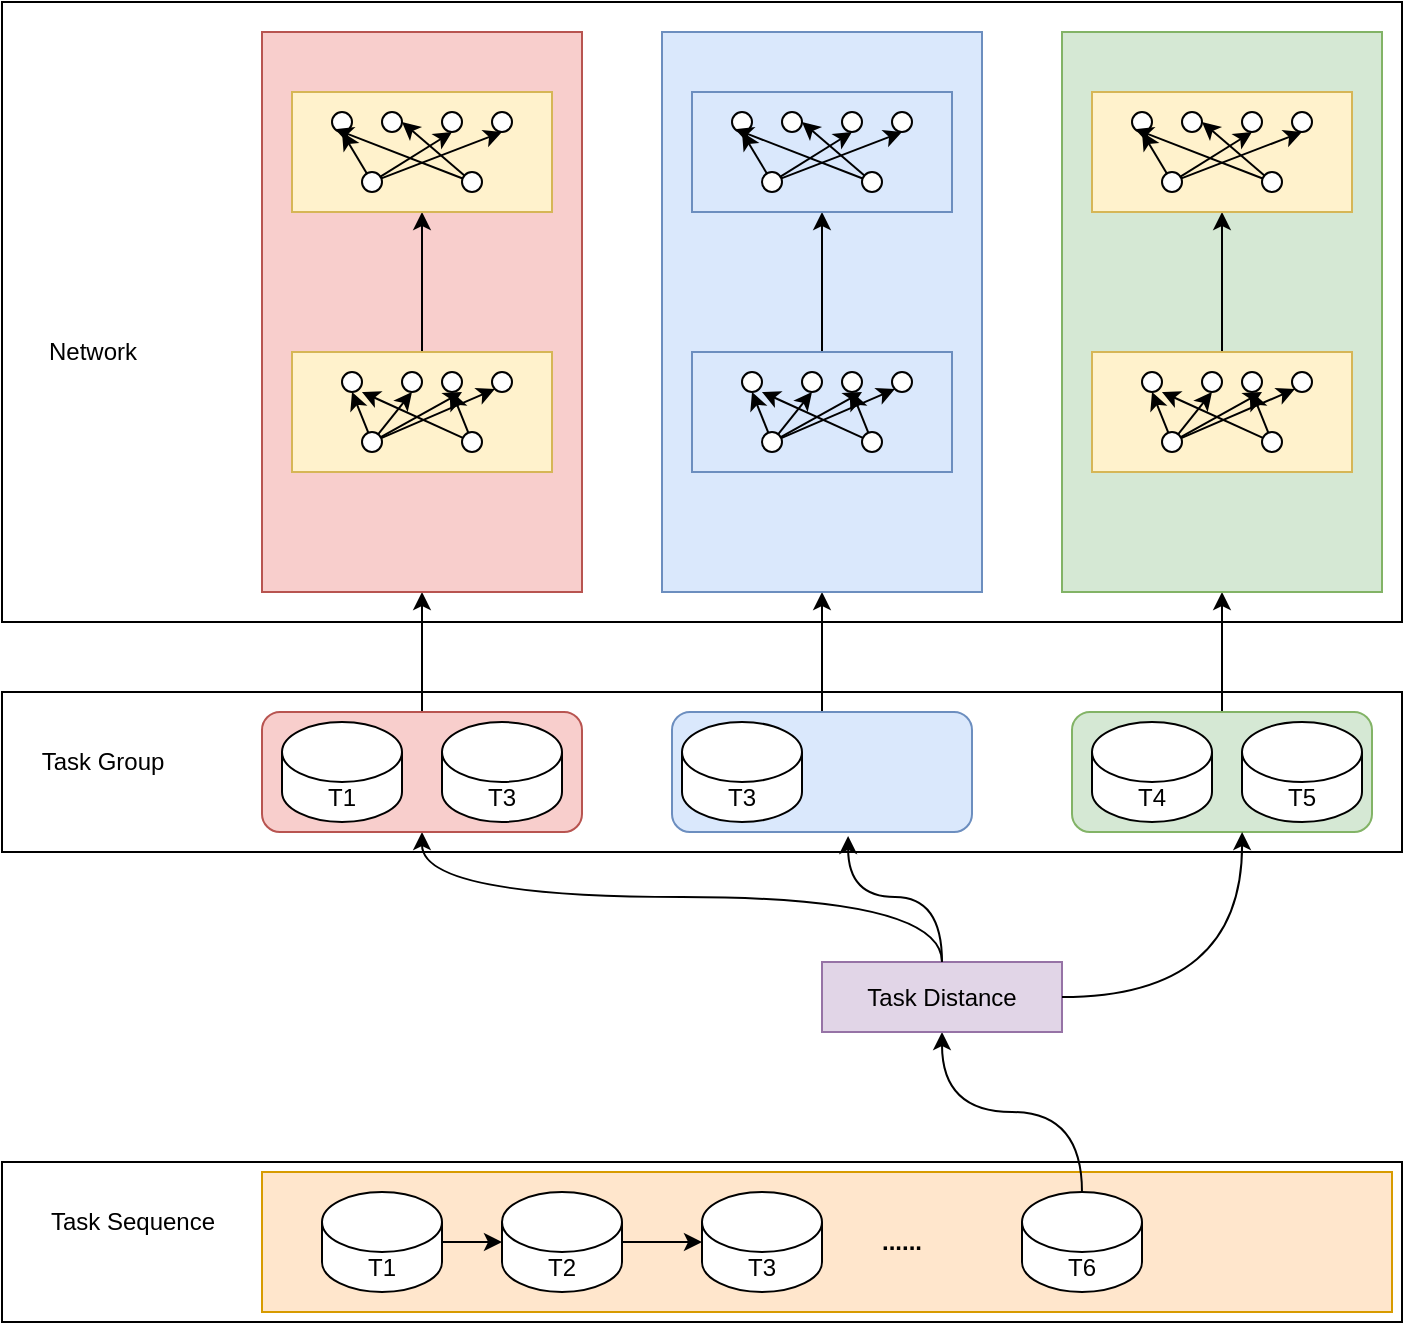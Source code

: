 <mxfile version="22.1.17" type="github">
  <diagram name="第 1 页" id="f4njisZxcb7KHx6AV2XZ">
    <mxGraphModel dx="1877" dy="676" grid="1" gridSize="10" guides="1" tooltips="1" connect="1" arrows="1" fold="1" page="1" pageScale="1" pageWidth="827" pageHeight="1169" math="0" shadow="0">
      <root>
        <mxCell id="0" />
        <mxCell id="1" parent="0" />
        <mxCell id="Wq-1Q248FEYo-H4DawHo-143" value="" style="rounded=0;whiteSpace=wrap;html=1;" vertex="1" parent="1">
          <mxGeometry x="-90" y="105" width="700" height="310" as="geometry" />
        </mxCell>
        <mxCell id="Wq-1Q248FEYo-H4DawHo-141" value="" style="rounded=0;whiteSpace=wrap;html=1;" vertex="1" parent="1">
          <mxGeometry x="-90" y="685" width="700" height="80" as="geometry" />
        </mxCell>
        <mxCell id="Wq-1Q248FEYo-H4DawHo-139" value="" style="rounded=0;whiteSpace=wrap;html=1;" vertex="1" parent="1">
          <mxGeometry x="-90" y="450" width="700" height="80" as="geometry" />
        </mxCell>
        <mxCell id="Wq-1Q248FEYo-H4DawHo-3" value="" style="rounded=0;whiteSpace=wrap;html=1;fillColor=#ffe6cc;strokeColor=#d79b00;" vertex="1" parent="1">
          <mxGeometry x="40" y="690" width="565" height="70" as="geometry" />
        </mxCell>
        <mxCell id="Wq-1Q248FEYo-H4DawHo-4" value="" style="edgeStyle=orthogonalEdgeStyle;rounded=0;orthogonalLoop=1;jettySize=auto;html=1;" edge="1" parent="1" source="Wq-1Q248FEYo-H4DawHo-5" target="Wq-1Q248FEYo-H4DawHo-6">
          <mxGeometry relative="1" as="geometry" />
        </mxCell>
        <mxCell id="Wq-1Q248FEYo-H4DawHo-5" value="T1" style="shape=cylinder3;whiteSpace=wrap;html=1;boundedLbl=1;backgroundOutline=1;size=15;" vertex="1" parent="1">
          <mxGeometry x="70" y="700" width="60" height="50" as="geometry" />
        </mxCell>
        <mxCell id="Wq-1Q248FEYo-H4DawHo-6" value="T2" style="shape=cylinder3;whiteSpace=wrap;html=1;boundedLbl=1;backgroundOutline=1;size=15;" vertex="1" parent="1">
          <mxGeometry x="160" y="700" width="60" height="50" as="geometry" />
        </mxCell>
        <mxCell id="Wq-1Q248FEYo-H4DawHo-7" value="T3" style="shape=cylinder3;whiteSpace=wrap;html=1;boundedLbl=1;backgroundOutline=1;size=15;" vertex="1" parent="1">
          <mxGeometry x="260" y="700" width="60" height="50" as="geometry" />
        </mxCell>
        <mxCell id="Wq-1Q248FEYo-H4DawHo-8" style="rounded=0;orthogonalLoop=1;jettySize=auto;html=1;entryX=0.5;entryY=1;entryDx=0;entryDy=0;edgeStyle=orthogonalEdgeStyle;curved=1;" edge="1" parent="1" source="Wq-1Q248FEYo-H4DawHo-9" target="Wq-1Q248FEYo-H4DawHo-13">
          <mxGeometry relative="1" as="geometry" />
        </mxCell>
        <mxCell id="Wq-1Q248FEYo-H4DawHo-9" value="T6" style="shape=cylinder3;whiteSpace=wrap;html=1;boundedLbl=1;backgroundOutline=1;size=15;" vertex="1" parent="1">
          <mxGeometry x="420" y="700" width="60" height="50" as="geometry" />
        </mxCell>
        <mxCell id="Wq-1Q248FEYo-H4DawHo-10" value="&lt;b&gt;......&lt;/b&gt;" style="text;strokeColor=none;align=center;fillColor=none;html=1;verticalAlign=middle;whiteSpace=wrap;rounded=0;" vertex="1" parent="1">
          <mxGeometry x="330" y="710" width="60" height="30" as="geometry" />
        </mxCell>
        <mxCell id="Wq-1Q248FEYo-H4DawHo-11" style="edgeStyle=orthogonalEdgeStyle;rounded=0;orthogonalLoop=1;jettySize=auto;html=1;" edge="1" parent="1" source="Wq-1Q248FEYo-H4DawHo-6">
          <mxGeometry relative="1" as="geometry">
            <mxPoint x="260" y="725" as="targetPoint" />
          </mxGeometry>
        </mxCell>
        <mxCell id="Wq-1Q248FEYo-H4DawHo-12" style="edgeStyle=orthogonalEdgeStyle;rounded=0;orthogonalLoop=1;jettySize=auto;html=1;entryX=0.5;entryY=1;entryDx=0;entryDy=0;curved=1;exitX=0.5;exitY=0;exitDx=0;exitDy=0;" edge="1" parent="1" source="Wq-1Q248FEYo-H4DawHo-13" target="Wq-1Q248FEYo-H4DawHo-15">
          <mxGeometry relative="1" as="geometry" />
        </mxCell>
        <mxCell id="Wq-1Q248FEYo-H4DawHo-13" value="Task Distance" style="rounded=0;whiteSpace=wrap;html=1;fillColor=#e1d5e7;strokeColor=#9673a6;" vertex="1" parent="1">
          <mxGeometry x="320" y="585" width="120" height="35" as="geometry" />
        </mxCell>
        <mxCell id="Wq-1Q248FEYo-H4DawHo-14" style="edgeStyle=orthogonalEdgeStyle;rounded=0;orthogonalLoop=1;jettySize=auto;html=1;entryX=0.5;entryY=1;entryDx=0;entryDy=0;" edge="1" parent="1" source="Wq-1Q248FEYo-H4DawHo-15" target="Wq-1Q248FEYo-H4DawHo-26">
          <mxGeometry relative="1" as="geometry" />
        </mxCell>
        <mxCell id="Wq-1Q248FEYo-H4DawHo-15" value="" style="rounded=1;whiteSpace=wrap;html=1;fillColor=#f8cecc;strokeColor=#b85450;" vertex="1" parent="1">
          <mxGeometry x="40" y="460" width="160" height="60" as="geometry" />
        </mxCell>
        <mxCell id="Wq-1Q248FEYo-H4DawHo-16" value="T1" style="shape=cylinder3;whiteSpace=wrap;html=1;boundedLbl=1;backgroundOutline=1;size=15;" vertex="1" parent="1">
          <mxGeometry x="50" y="465" width="60" height="50" as="geometry" />
        </mxCell>
        <mxCell id="Wq-1Q248FEYo-H4DawHo-17" value="T3" style="shape=cylinder3;whiteSpace=wrap;html=1;boundedLbl=1;backgroundOutline=1;size=15;" vertex="1" parent="1">
          <mxGeometry x="130" y="465" width="60" height="50" as="geometry" />
        </mxCell>
        <mxCell id="Wq-1Q248FEYo-H4DawHo-137" value="" style="edgeStyle=orthogonalEdgeStyle;rounded=0;orthogonalLoop=1;jettySize=auto;html=1;" edge="1" parent="1" source="Wq-1Q248FEYo-H4DawHo-18" target="Wq-1Q248FEYo-H4DawHo-83">
          <mxGeometry relative="1" as="geometry" />
        </mxCell>
        <mxCell id="Wq-1Q248FEYo-H4DawHo-18" value="" style="rounded=1;whiteSpace=wrap;html=1;fillColor=#dae8fc;strokeColor=#6c8ebf;" vertex="1" parent="1">
          <mxGeometry x="245" y="460" width="150" height="60" as="geometry" />
        </mxCell>
        <mxCell id="Wq-1Q248FEYo-H4DawHo-19" value="T3" style="shape=cylinder3;whiteSpace=wrap;html=1;boundedLbl=1;backgroundOutline=1;size=15;" vertex="1" parent="1">
          <mxGeometry x="250" y="465" width="60" height="50" as="geometry" />
        </mxCell>
        <mxCell id="Wq-1Q248FEYo-H4DawHo-138" value="" style="edgeStyle=orthogonalEdgeStyle;rounded=0;orthogonalLoop=1;jettySize=auto;html=1;" edge="1" parent="1" source="Wq-1Q248FEYo-H4DawHo-20" target="Wq-1Q248FEYo-H4DawHo-110">
          <mxGeometry relative="1" as="geometry" />
        </mxCell>
        <mxCell id="Wq-1Q248FEYo-H4DawHo-20" value="" style="rounded=1;whiteSpace=wrap;html=1;fillColor=#d5e8d4;strokeColor=#82b366;" vertex="1" parent="1">
          <mxGeometry x="445" y="460" width="150" height="60" as="geometry" />
        </mxCell>
        <mxCell id="Wq-1Q248FEYo-H4DawHo-21" value="T4" style="shape=cylinder3;whiteSpace=wrap;html=1;boundedLbl=1;backgroundOutline=1;size=15;" vertex="1" parent="1">
          <mxGeometry x="455" y="465" width="60" height="50" as="geometry" />
        </mxCell>
        <mxCell id="Wq-1Q248FEYo-H4DawHo-22" value="T5" style="shape=cylinder3;whiteSpace=wrap;html=1;boundedLbl=1;backgroundOutline=1;size=15;" vertex="1" parent="1">
          <mxGeometry x="530" y="465" width="60" height="50" as="geometry" />
        </mxCell>
        <mxCell id="Wq-1Q248FEYo-H4DawHo-23" style="edgeStyle=orthogonalEdgeStyle;rounded=0;orthogonalLoop=1;jettySize=auto;html=1;entryX=0.587;entryY=1.033;entryDx=0;entryDy=0;entryPerimeter=0;curved=1;" edge="1" parent="1" source="Wq-1Q248FEYo-H4DawHo-13" target="Wq-1Q248FEYo-H4DawHo-18">
          <mxGeometry relative="1" as="geometry" />
        </mxCell>
        <mxCell id="Wq-1Q248FEYo-H4DawHo-24" style="edgeStyle=orthogonalEdgeStyle;rounded=0;orthogonalLoop=1;jettySize=auto;html=1;entryX=0.567;entryY=1;entryDx=0;entryDy=0;entryPerimeter=0;curved=1;" edge="1" parent="1" source="Wq-1Q248FEYo-H4DawHo-13" target="Wq-1Q248FEYo-H4DawHo-20">
          <mxGeometry relative="1" as="geometry" />
        </mxCell>
        <mxCell id="Wq-1Q248FEYo-H4DawHo-26" value="" style="rounded=0;whiteSpace=wrap;html=1;fillColor=#f8cecc;strokeColor=#b85450;" vertex="1" parent="1">
          <mxGeometry x="40" y="120" width="160" height="280" as="geometry" />
        </mxCell>
        <mxCell id="Wq-1Q248FEYo-H4DawHo-27" style="edgeStyle=orthogonalEdgeStyle;rounded=0;orthogonalLoop=1;jettySize=auto;html=1;" edge="1" parent="1" source="Wq-1Q248FEYo-H4DawHo-28" target="Wq-1Q248FEYo-H4DawHo-41">
          <mxGeometry relative="1" as="geometry" />
        </mxCell>
        <mxCell id="Wq-1Q248FEYo-H4DawHo-28" value="" style="rounded=0;whiteSpace=wrap;html=1;fillColor=#fff2cc;strokeColor=#d6b656;" vertex="1" parent="1">
          <mxGeometry x="55" y="280" width="130" height="60" as="geometry" />
        </mxCell>
        <mxCell id="Wq-1Q248FEYo-H4DawHo-29" style="rounded=0;orthogonalLoop=1;jettySize=auto;html=1;entryX=0.5;entryY=1;entryDx=0;entryDy=0;" edge="1" parent="1" source="Wq-1Q248FEYo-H4DawHo-30" target="Wq-1Q248FEYo-H4DawHo-37">
          <mxGeometry relative="1" as="geometry" />
        </mxCell>
        <mxCell id="Wq-1Q248FEYo-H4DawHo-30" value="" style="ellipse;whiteSpace=wrap;html=1;aspect=fixed;" vertex="1" parent="1">
          <mxGeometry x="140" y="320" width="10" height="10" as="geometry" />
        </mxCell>
        <mxCell id="Wq-1Q248FEYo-H4DawHo-31" style="rounded=0;orthogonalLoop=1;jettySize=auto;html=1;entryX=0.5;entryY=1;entryDx=0;entryDy=0;" edge="1" parent="1" source="Wq-1Q248FEYo-H4DawHo-35" target="Wq-1Q248FEYo-H4DawHo-38">
          <mxGeometry relative="1" as="geometry" />
        </mxCell>
        <mxCell id="Wq-1Q248FEYo-H4DawHo-32" style="rounded=0;orthogonalLoop=1;jettySize=auto;html=1;entryX=0;entryY=1;entryDx=0;entryDy=0;" edge="1" parent="1" source="Wq-1Q248FEYo-H4DawHo-35" target="Wq-1Q248FEYo-H4DawHo-36">
          <mxGeometry relative="1" as="geometry" />
        </mxCell>
        <mxCell id="Wq-1Q248FEYo-H4DawHo-33" style="rounded=0;orthogonalLoop=1;jettySize=auto;html=1;" edge="1" parent="1" source="Wq-1Q248FEYo-H4DawHo-35">
          <mxGeometry relative="1" as="geometry">
            <mxPoint x="140" y="300" as="targetPoint" />
          </mxGeometry>
        </mxCell>
        <mxCell id="Wq-1Q248FEYo-H4DawHo-34" style="rounded=0;orthogonalLoop=1;jettySize=auto;html=1;entryX=0.5;entryY=1;entryDx=0;entryDy=0;" edge="1" parent="1" source="Wq-1Q248FEYo-H4DawHo-35" target="Wq-1Q248FEYo-H4DawHo-39">
          <mxGeometry relative="1" as="geometry" />
        </mxCell>
        <mxCell id="Wq-1Q248FEYo-H4DawHo-35" value="" style="ellipse;whiteSpace=wrap;html=1;aspect=fixed;" vertex="1" parent="1">
          <mxGeometry x="90" y="320" width="10" height="10" as="geometry" />
        </mxCell>
        <mxCell id="Wq-1Q248FEYo-H4DawHo-36" value="" style="ellipse;whiteSpace=wrap;html=1;aspect=fixed;" vertex="1" parent="1">
          <mxGeometry x="155" y="290" width="10" height="10" as="geometry" />
        </mxCell>
        <mxCell id="Wq-1Q248FEYo-H4DawHo-37" value="" style="ellipse;whiteSpace=wrap;html=1;aspect=fixed;" vertex="1" parent="1">
          <mxGeometry x="130" y="290" width="10" height="10" as="geometry" />
        </mxCell>
        <mxCell id="Wq-1Q248FEYo-H4DawHo-38" value="" style="ellipse;whiteSpace=wrap;html=1;aspect=fixed;" vertex="1" parent="1">
          <mxGeometry x="80" y="290" width="10" height="10" as="geometry" />
        </mxCell>
        <mxCell id="Wq-1Q248FEYo-H4DawHo-39" value="" style="ellipse;whiteSpace=wrap;html=1;aspect=fixed;" vertex="1" parent="1">
          <mxGeometry x="110" y="290" width="10" height="10" as="geometry" />
        </mxCell>
        <mxCell id="Wq-1Q248FEYo-H4DawHo-40" style="rounded=0;orthogonalLoop=1;jettySize=auto;html=1;entryX=0.269;entryY=0.333;entryDx=0;entryDy=0;entryPerimeter=0;" edge="1" parent="1" source="Wq-1Q248FEYo-H4DawHo-30" target="Wq-1Q248FEYo-H4DawHo-28">
          <mxGeometry relative="1" as="geometry" />
        </mxCell>
        <mxCell id="Wq-1Q248FEYo-H4DawHo-41" value="" style="rounded=0;whiteSpace=wrap;html=1;fillColor=#fff2cc;strokeColor=#d6b656;" vertex="1" parent="1">
          <mxGeometry x="55" y="150" width="130" height="60" as="geometry" />
        </mxCell>
        <mxCell id="Wq-1Q248FEYo-H4DawHo-42" value="" style="ellipse;whiteSpace=wrap;html=1;aspect=fixed;" vertex="1" parent="1">
          <mxGeometry x="75" y="160" width="10" height="10" as="geometry" />
        </mxCell>
        <mxCell id="Wq-1Q248FEYo-H4DawHo-43" value="" style="ellipse;whiteSpace=wrap;html=1;aspect=fixed;" vertex="1" parent="1">
          <mxGeometry x="100" y="160" width="10" height="10" as="geometry" />
        </mxCell>
        <mxCell id="Wq-1Q248FEYo-H4DawHo-44" value="" style="ellipse;whiteSpace=wrap;html=1;aspect=fixed;" vertex="1" parent="1">
          <mxGeometry x="130" y="160" width="10" height="10" as="geometry" />
        </mxCell>
        <mxCell id="Wq-1Q248FEYo-H4DawHo-45" value="" style="ellipse;whiteSpace=wrap;html=1;aspect=fixed;" vertex="1" parent="1">
          <mxGeometry x="155" y="160" width="10" height="10" as="geometry" />
        </mxCell>
        <mxCell id="Wq-1Q248FEYo-H4DawHo-46" style="rounded=0;orthogonalLoop=1;jettySize=auto;html=1;entryX=0.5;entryY=1;entryDx=0;entryDy=0;" edge="1" parent="1" source="Wq-1Q248FEYo-H4DawHo-49" target="Wq-1Q248FEYo-H4DawHo-45">
          <mxGeometry relative="1" as="geometry" />
        </mxCell>
        <mxCell id="Wq-1Q248FEYo-H4DawHo-47" style="rounded=0;orthogonalLoop=1;jettySize=auto;html=1;entryX=0.5;entryY=1;entryDx=0;entryDy=0;" edge="1" parent="1" source="Wq-1Q248FEYo-H4DawHo-49" target="Wq-1Q248FEYo-H4DawHo-44">
          <mxGeometry relative="1" as="geometry" />
        </mxCell>
        <mxCell id="Wq-1Q248FEYo-H4DawHo-48" style="rounded=0;orthogonalLoop=1;jettySize=auto;html=1;entryX=0.5;entryY=1;entryDx=0;entryDy=0;" edge="1" parent="1" source="Wq-1Q248FEYo-H4DawHo-49" target="Wq-1Q248FEYo-H4DawHo-42">
          <mxGeometry relative="1" as="geometry" />
        </mxCell>
        <mxCell id="Wq-1Q248FEYo-H4DawHo-49" value="" style="ellipse;whiteSpace=wrap;html=1;aspect=fixed;" vertex="1" parent="1">
          <mxGeometry x="90" y="190" width="10" height="10" as="geometry" />
        </mxCell>
        <mxCell id="Wq-1Q248FEYo-H4DawHo-50" style="rounded=0;orthogonalLoop=1;jettySize=auto;html=1;entryX=1;entryY=0.5;entryDx=0;entryDy=0;" edge="1" parent="1" source="Wq-1Q248FEYo-H4DawHo-51" target="Wq-1Q248FEYo-H4DawHo-43">
          <mxGeometry relative="1" as="geometry">
            <mxPoint x="110" y="180" as="targetPoint" />
          </mxGeometry>
        </mxCell>
        <mxCell id="Wq-1Q248FEYo-H4DawHo-51" value="" style="ellipse;whiteSpace=wrap;html=1;aspect=fixed;" vertex="1" parent="1">
          <mxGeometry x="140" y="190" width="10" height="10" as="geometry" />
        </mxCell>
        <mxCell id="Wq-1Q248FEYo-H4DawHo-52" style="rounded=0;orthogonalLoop=1;jettySize=auto;html=1;entryX=0;entryY=1;entryDx=0;entryDy=0;" edge="1" parent="1" source="Wq-1Q248FEYo-H4DawHo-51" target="Wq-1Q248FEYo-H4DawHo-42">
          <mxGeometry relative="1" as="geometry" />
        </mxCell>
        <mxCell id="Wq-1Q248FEYo-H4DawHo-83" value="" style="rounded=0;whiteSpace=wrap;html=1;fillColor=#dae8fc;strokeColor=#6c8ebf;" vertex="1" parent="1">
          <mxGeometry x="240" y="120" width="160" height="280" as="geometry" />
        </mxCell>
        <mxCell id="Wq-1Q248FEYo-H4DawHo-84" style="edgeStyle=orthogonalEdgeStyle;rounded=0;orthogonalLoop=1;jettySize=auto;html=1;" edge="1" parent="1" source="Wq-1Q248FEYo-H4DawHo-85" target="Wq-1Q248FEYo-H4DawHo-98">
          <mxGeometry relative="1" as="geometry" />
        </mxCell>
        <mxCell id="Wq-1Q248FEYo-H4DawHo-85" value="" style="rounded=0;whiteSpace=wrap;html=1;fillColor=#dae8fc;strokeColor=#6c8ebf;" vertex="1" parent="1">
          <mxGeometry x="255" y="280" width="130" height="60" as="geometry" />
        </mxCell>
        <mxCell id="Wq-1Q248FEYo-H4DawHo-86" style="rounded=0;orthogonalLoop=1;jettySize=auto;html=1;entryX=0.5;entryY=1;entryDx=0;entryDy=0;" edge="1" parent="1" source="Wq-1Q248FEYo-H4DawHo-87" target="Wq-1Q248FEYo-H4DawHo-94">
          <mxGeometry relative="1" as="geometry" />
        </mxCell>
        <mxCell id="Wq-1Q248FEYo-H4DawHo-87" value="" style="ellipse;whiteSpace=wrap;html=1;aspect=fixed;" vertex="1" parent="1">
          <mxGeometry x="340" y="320" width="10" height="10" as="geometry" />
        </mxCell>
        <mxCell id="Wq-1Q248FEYo-H4DawHo-88" style="rounded=0;orthogonalLoop=1;jettySize=auto;html=1;entryX=0.5;entryY=1;entryDx=0;entryDy=0;" edge="1" parent="1" source="Wq-1Q248FEYo-H4DawHo-92" target="Wq-1Q248FEYo-H4DawHo-95">
          <mxGeometry relative="1" as="geometry" />
        </mxCell>
        <mxCell id="Wq-1Q248FEYo-H4DawHo-89" style="rounded=0;orthogonalLoop=1;jettySize=auto;html=1;entryX=0;entryY=1;entryDx=0;entryDy=0;" edge="1" parent="1" source="Wq-1Q248FEYo-H4DawHo-92" target="Wq-1Q248FEYo-H4DawHo-93">
          <mxGeometry relative="1" as="geometry" />
        </mxCell>
        <mxCell id="Wq-1Q248FEYo-H4DawHo-90" style="rounded=0;orthogonalLoop=1;jettySize=auto;html=1;" edge="1" parent="1" source="Wq-1Q248FEYo-H4DawHo-92">
          <mxGeometry relative="1" as="geometry">
            <mxPoint x="340" y="300" as="targetPoint" />
          </mxGeometry>
        </mxCell>
        <mxCell id="Wq-1Q248FEYo-H4DawHo-91" style="rounded=0;orthogonalLoop=1;jettySize=auto;html=1;entryX=0.5;entryY=1;entryDx=0;entryDy=0;" edge="1" parent="1" source="Wq-1Q248FEYo-H4DawHo-92" target="Wq-1Q248FEYo-H4DawHo-96">
          <mxGeometry relative="1" as="geometry" />
        </mxCell>
        <mxCell id="Wq-1Q248FEYo-H4DawHo-92" value="" style="ellipse;whiteSpace=wrap;html=1;aspect=fixed;" vertex="1" parent="1">
          <mxGeometry x="290" y="320" width="10" height="10" as="geometry" />
        </mxCell>
        <mxCell id="Wq-1Q248FEYo-H4DawHo-93" value="" style="ellipse;whiteSpace=wrap;html=1;aspect=fixed;" vertex="1" parent="1">
          <mxGeometry x="355" y="290" width="10" height="10" as="geometry" />
        </mxCell>
        <mxCell id="Wq-1Q248FEYo-H4DawHo-94" value="" style="ellipse;whiteSpace=wrap;html=1;aspect=fixed;" vertex="1" parent="1">
          <mxGeometry x="330" y="290" width="10" height="10" as="geometry" />
        </mxCell>
        <mxCell id="Wq-1Q248FEYo-H4DawHo-95" value="" style="ellipse;whiteSpace=wrap;html=1;aspect=fixed;" vertex="1" parent="1">
          <mxGeometry x="280" y="290" width="10" height="10" as="geometry" />
        </mxCell>
        <mxCell id="Wq-1Q248FEYo-H4DawHo-96" value="" style="ellipse;whiteSpace=wrap;html=1;aspect=fixed;" vertex="1" parent="1">
          <mxGeometry x="310" y="290" width="10" height="10" as="geometry" />
        </mxCell>
        <mxCell id="Wq-1Q248FEYo-H4DawHo-97" style="rounded=0;orthogonalLoop=1;jettySize=auto;html=1;entryX=0.269;entryY=0.333;entryDx=0;entryDy=0;entryPerimeter=0;" edge="1" parent="1" source="Wq-1Q248FEYo-H4DawHo-87" target="Wq-1Q248FEYo-H4DawHo-85">
          <mxGeometry relative="1" as="geometry" />
        </mxCell>
        <mxCell id="Wq-1Q248FEYo-H4DawHo-98" value="" style="rounded=0;whiteSpace=wrap;html=1;fillColor=#dae8fc;strokeColor=#6c8ebf;" vertex="1" parent="1">
          <mxGeometry x="255" y="150" width="130" height="60" as="geometry" />
        </mxCell>
        <mxCell id="Wq-1Q248FEYo-H4DawHo-99" value="" style="ellipse;whiteSpace=wrap;html=1;aspect=fixed;" vertex="1" parent="1">
          <mxGeometry x="275" y="160" width="10" height="10" as="geometry" />
        </mxCell>
        <mxCell id="Wq-1Q248FEYo-H4DawHo-100" value="" style="ellipse;whiteSpace=wrap;html=1;aspect=fixed;" vertex="1" parent="1">
          <mxGeometry x="300" y="160" width="10" height="10" as="geometry" />
        </mxCell>
        <mxCell id="Wq-1Q248FEYo-H4DawHo-101" value="" style="ellipse;whiteSpace=wrap;html=1;aspect=fixed;" vertex="1" parent="1">
          <mxGeometry x="330" y="160" width="10" height="10" as="geometry" />
        </mxCell>
        <mxCell id="Wq-1Q248FEYo-H4DawHo-102" value="" style="ellipse;whiteSpace=wrap;html=1;aspect=fixed;" vertex="1" parent="1">
          <mxGeometry x="355" y="160" width="10" height="10" as="geometry" />
        </mxCell>
        <mxCell id="Wq-1Q248FEYo-H4DawHo-103" style="rounded=0;orthogonalLoop=1;jettySize=auto;html=1;entryX=0.5;entryY=1;entryDx=0;entryDy=0;" edge="1" parent="1" source="Wq-1Q248FEYo-H4DawHo-106" target="Wq-1Q248FEYo-H4DawHo-102">
          <mxGeometry relative="1" as="geometry" />
        </mxCell>
        <mxCell id="Wq-1Q248FEYo-H4DawHo-104" style="rounded=0;orthogonalLoop=1;jettySize=auto;html=1;entryX=0.5;entryY=1;entryDx=0;entryDy=0;" edge="1" parent="1" source="Wq-1Q248FEYo-H4DawHo-106" target="Wq-1Q248FEYo-H4DawHo-101">
          <mxGeometry relative="1" as="geometry" />
        </mxCell>
        <mxCell id="Wq-1Q248FEYo-H4DawHo-105" style="rounded=0;orthogonalLoop=1;jettySize=auto;html=1;entryX=0.5;entryY=1;entryDx=0;entryDy=0;" edge="1" parent="1" source="Wq-1Q248FEYo-H4DawHo-106" target="Wq-1Q248FEYo-H4DawHo-99">
          <mxGeometry relative="1" as="geometry" />
        </mxCell>
        <mxCell id="Wq-1Q248FEYo-H4DawHo-106" value="" style="ellipse;whiteSpace=wrap;html=1;aspect=fixed;" vertex="1" parent="1">
          <mxGeometry x="290" y="190" width="10" height="10" as="geometry" />
        </mxCell>
        <mxCell id="Wq-1Q248FEYo-H4DawHo-107" style="rounded=0;orthogonalLoop=1;jettySize=auto;html=1;entryX=1;entryY=0.5;entryDx=0;entryDy=0;" edge="1" parent="1" source="Wq-1Q248FEYo-H4DawHo-108" target="Wq-1Q248FEYo-H4DawHo-100">
          <mxGeometry relative="1" as="geometry">
            <mxPoint x="310" y="180" as="targetPoint" />
          </mxGeometry>
        </mxCell>
        <mxCell id="Wq-1Q248FEYo-H4DawHo-108" value="" style="ellipse;whiteSpace=wrap;html=1;aspect=fixed;" vertex="1" parent="1">
          <mxGeometry x="340" y="190" width="10" height="10" as="geometry" />
        </mxCell>
        <mxCell id="Wq-1Q248FEYo-H4DawHo-109" style="rounded=0;orthogonalLoop=1;jettySize=auto;html=1;entryX=0;entryY=1;entryDx=0;entryDy=0;" edge="1" parent="1" source="Wq-1Q248FEYo-H4DawHo-108" target="Wq-1Q248FEYo-H4DawHo-99">
          <mxGeometry relative="1" as="geometry" />
        </mxCell>
        <mxCell id="Wq-1Q248FEYo-H4DawHo-110" value="" style="rounded=0;whiteSpace=wrap;html=1;fillColor=#d5e8d4;strokeColor=#82b366;" vertex="1" parent="1">
          <mxGeometry x="440" y="120" width="160" height="280" as="geometry" />
        </mxCell>
        <mxCell id="Wq-1Q248FEYo-H4DawHo-111" style="edgeStyle=orthogonalEdgeStyle;rounded=0;orthogonalLoop=1;jettySize=auto;html=1;" edge="1" parent="1" source="Wq-1Q248FEYo-H4DawHo-112" target="Wq-1Q248FEYo-H4DawHo-125">
          <mxGeometry relative="1" as="geometry" />
        </mxCell>
        <mxCell id="Wq-1Q248FEYo-H4DawHo-112" value="" style="rounded=0;whiteSpace=wrap;html=1;fillColor=#fff2cc;strokeColor=#d6b656;" vertex="1" parent="1">
          <mxGeometry x="455" y="280" width="130" height="60" as="geometry" />
        </mxCell>
        <mxCell id="Wq-1Q248FEYo-H4DawHo-113" style="rounded=0;orthogonalLoop=1;jettySize=auto;html=1;entryX=0.5;entryY=1;entryDx=0;entryDy=0;" edge="1" parent="1" source="Wq-1Q248FEYo-H4DawHo-114" target="Wq-1Q248FEYo-H4DawHo-121">
          <mxGeometry relative="1" as="geometry" />
        </mxCell>
        <mxCell id="Wq-1Q248FEYo-H4DawHo-114" value="" style="ellipse;whiteSpace=wrap;html=1;aspect=fixed;" vertex="1" parent="1">
          <mxGeometry x="540" y="320" width="10" height="10" as="geometry" />
        </mxCell>
        <mxCell id="Wq-1Q248FEYo-H4DawHo-115" style="rounded=0;orthogonalLoop=1;jettySize=auto;html=1;entryX=0.5;entryY=1;entryDx=0;entryDy=0;" edge="1" parent="1" source="Wq-1Q248FEYo-H4DawHo-119" target="Wq-1Q248FEYo-H4DawHo-122">
          <mxGeometry relative="1" as="geometry" />
        </mxCell>
        <mxCell id="Wq-1Q248FEYo-H4DawHo-116" style="rounded=0;orthogonalLoop=1;jettySize=auto;html=1;entryX=0;entryY=1;entryDx=0;entryDy=0;" edge="1" parent="1" source="Wq-1Q248FEYo-H4DawHo-119" target="Wq-1Q248FEYo-H4DawHo-120">
          <mxGeometry relative="1" as="geometry" />
        </mxCell>
        <mxCell id="Wq-1Q248FEYo-H4DawHo-117" style="rounded=0;orthogonalLoop=1;jettySize=auto;html=1;" edge="1" parent="1" source="Wq-1Q248FEYo-H4DawHo-119">
          <mxGeometry relative="1" as="geometry">
            <mxPoint x="540" y="300" as="targetPoint" />
          </mxGeometry>
        </mxCell>
        <mxCell id="Wq-1Q248FEYo-H4DawHo-118" style="rounded=0;orthogonalLoop=1;jettySize=auto;html=1;entryX=0.5;entryY=1;entryDx=0;entryDy=0;" edge="1" parent="1" source="Wq-1Q248FEYo-H4DawHo-119" target="Wq-1Q248FEYo-H4DawHo-123">
          <mxGeometry relative="1" as="geometry" />
        </mxCell>
        <mxCell id="Wq-1Q248FEYo-H4DawHo-119" value="" style="ellipse;whiteSpace=wrap;html=1;aspect=fixed;" vertex="1" parent="1">
          <mxGeometry x="490" y="320" width="10" height="10" as="geometry" />
        </mxCell>
        <mxCell id="Wq-1Q248FEYo-H4DawHo-120" value="" style="ellipse;whiteSpace=wrap;html=1;aspect=fixed;" vertex="1" parent="1">
          <mxGeometry x="555" y="290" width="10" height="10" as="geometry" />
        </mxCell>
        <mxCell id="Wq-1Q248FEYo-H4DawHo-121" value="" style="ellipse;whiteSpace=wrap;html=1;aspect=fixed;" vertex="1" parent="1">
          <mxGeometry x="530" y="290" width="10" height="10" as="geometry" />
        </mxCell>
        <mxCell id="Wq-1Q248FEYo-H4DawHo-122" value="" style="ellipse;whiteSpace=wrap;html=1;aspect=fixed;" vertex="1" parent="1">
          <mxGeometry x="480" y="290" width="10" height="10" as="geometry" />
        </mxCell>
        <mxCell id="Wq-1Q248FEYo-H4DawHo-123" value="" style="ellipse;whiteSpace=wrap;html=1;aspect=fixed;" vertex="1" parent="1">
          <mxGeometry x="510" y="290" width="10" height="10" as="geometry" />
        </mxCell>
        <mxCell id="Wq-1Q248FEYo-H4DawHo-124" style="rounded=0;orthogonalLoop=1;jettySize=auto;html=1;entryX=0.269;entryY=0.333;entryDx=0;entryDy=0;entryPerimeter=0;" edge="1" parent="1" source="Wq-1Q248FEYo-H4DawHo-114" target="Wq-1Q248FEYo-H4DawHo-112">
          <mxGeometry relative="1" as="geometry" />
        </mxCell>
        <mxCell id="Wq-1Q248FEYo-H4DawHo-125" value="" style="rounded=0;whiteSpace=wrap;html=1;fillColor=#fff2cc;strokeColor=#d6b656;" vertex="1" parent="1">
          <mxGeometry x="455" y="150" width="130" height="60" as="geometry" />
        </mxCell>
        <mxCell id="Wq-1Q248FEYo-H4DawHo-126" value="" style="ellipse;whiteSpace=wrap;html=1;aspect=fixed;" vertex="1" parent="1">
          <mxGeometry x="475" y="160" width="10" height="10" as="geometry" />
        </mxCell>
        <mxCell id="Wq-1Q248FEYo-H4DawHo-127" value="" style="ellipse;whiteSpace=wrap;html=1;aspect=fixed;" vertex="1" parent="1">
          <mxGeometry x="500" y="160" width="10" height="10" as="geometry" />
        </mxCell>
        <mxCell id="Wq-1Q248FEYo-H4DawHo-128" value="" style="ellipse;whiteSpace=wrap;html=1;aspect=fixed;" vertex="1" parent="1">
          <mxGeometry x="530" y="160" width="10" height="10" as="geometry" />
        </mxCell>
        <mxCell id="Wq-1Q248FEYo-H4DawHo-129" value="" style="ellipse;whiteSpace=wrap;html=1;aspect=fixed;" vertex="1" parent="1">
          <mxGeometry x="555" y="160" width="10" height="10" as="geometry" />
        </mxCell>
        <mxCell id="Wq-1Q248FEYo-H4DawHo-130" style="rounded=0;orthogonalLoop=1;jettySize=auto;html=1;entryX=0.5;entryY=1;entryDx=0;entryDy=0;" edge="1" parent="1" source="Wq-1Q248FEYo-H4DawHo-133" target="Wq-1Q248FEYo-H4DawHo-129">
          <mxGeometry relative="1" as="geometry" />
        </mxCell>
        <mxCell id="Wq-1Q248FEYo-H4DawHo-131" style="rounded=0;orthogonalLoop=1;jettySize=auto;html=1;entryX=0.5;entryY=1;entryDx=0;entryDy=0;" edge="1" parent="1" source="Wq-1Q248FEYo-H4DawHo-133" target="Wq-1Q248FEYo-H4DawHo-128">
          <mxGeometry relative="1" as="geometry" />
        </mxCell>
        <mxCell id="Wq-1Q248FEYo-H4DawHo-132" style="rounded=0;orthogonalLoop=1;jettySize=auto;html=1;entryX=0.5;entryY=1;entryDx=0;entryDy=0;" edge="1" parent="1" source="Wq-1Q248FEYo-H4DawHo-133" target="Wq-1Q248FEYo-H4DawHo-126">
          <mxGeometry relative="1" as="geometry" />
        </mxCell>
        <mxCell id="Wq-1Q248FEYo-H4DawHo-133" value="" style="ellipse;whiteSpace=wrap;html=1;aspect=fixed;" vertex="1" parent="1">
          <mxGeometry x="490" y="190" width="10" height="10" as="geometry" />
        </mxCell>
        <mxCell id="Wq-1Q248FEYo-H4DawHo-134" style="rounded=0;orthogonalLoop=1;jettySize=auto;html=1;entryX=1;entryY=0.5;entryDx=0;entryDy=0;" edge="1" parent="1" source="Wq-1Q248FEYo-H4DawHo-135" target="Wq-1Q248FEYo-H4DawHo-127">
          <mxGeometry relative="1" as="geometry">
            <mxPoint x="510" y="180" as="targetPoint" />
          </mxGeometry>
        </mxCell>
        <mxCell id="Wq-1Q248FEYo-H4DawHo-135" value="" style="ellipse;whiteSpace=wrap;html=1;aspect=fixed;" vertex="1" parent="1">
          <mxGeometry x="540" y="190" width="10" height="10" as="geometry" />
        </mxCell>
        <mxCell id="Wq-1Q248FEYo-H4DawHo-136" style="rounded=0;orthogonalLoop=1;jettySize=auto;html=1;entryX=0;entryY=1;entryDx=0;entryDy=0;" edge="1" parent="1" source="Wq-1Q248FEYo-H4DawHo-135" target="Wq-1Q248FEYo-H4DawHo-126">
          <mxGeometry relative="1" as="geometry" />
        </mxCell>
        <mxCell id="Wq-1Q248FEYo-H4DawHo-140" value="Task Group" style="text;html=1;align=center;verticalAlign=middle;resizable=0;points=[];autosize=1;strokeColor=none;fillColor=none;" vertex="1" parent="1">
          <mxGeometry x="-80" y="470" width="80" height="30" as="geometry" />
        </mxCell>
        <mxCell id="Wq-1Q248FEYo-H4DawHo-142" value="Task Sequence" style="text;html=1;align=center;verticalAlign=middle;resizable=0;points=[];autosize=1;strokeColor=none;fillColor=none;" vertex="1" parent="1">
          <mxGeometry x="-80" y="700" width="110" height="30" as="geometry" />
        </mxCell>
        <mxCell id="Wq-1Q248FEYo-H4DawHo-147" value="Network" style="text;html=1;align=center;verticalAlign=middle;resizable=0;points=[];autosize=1;strokeColor=none;fillColor=none;" vertex="1" parent="1">
          <mxGeometry x="-80" y="265" width="70" height="30" as="geometry" />
        </mxCell>
      </root>
    </mxGraphModel>
  </diagram>
</mxfile>
